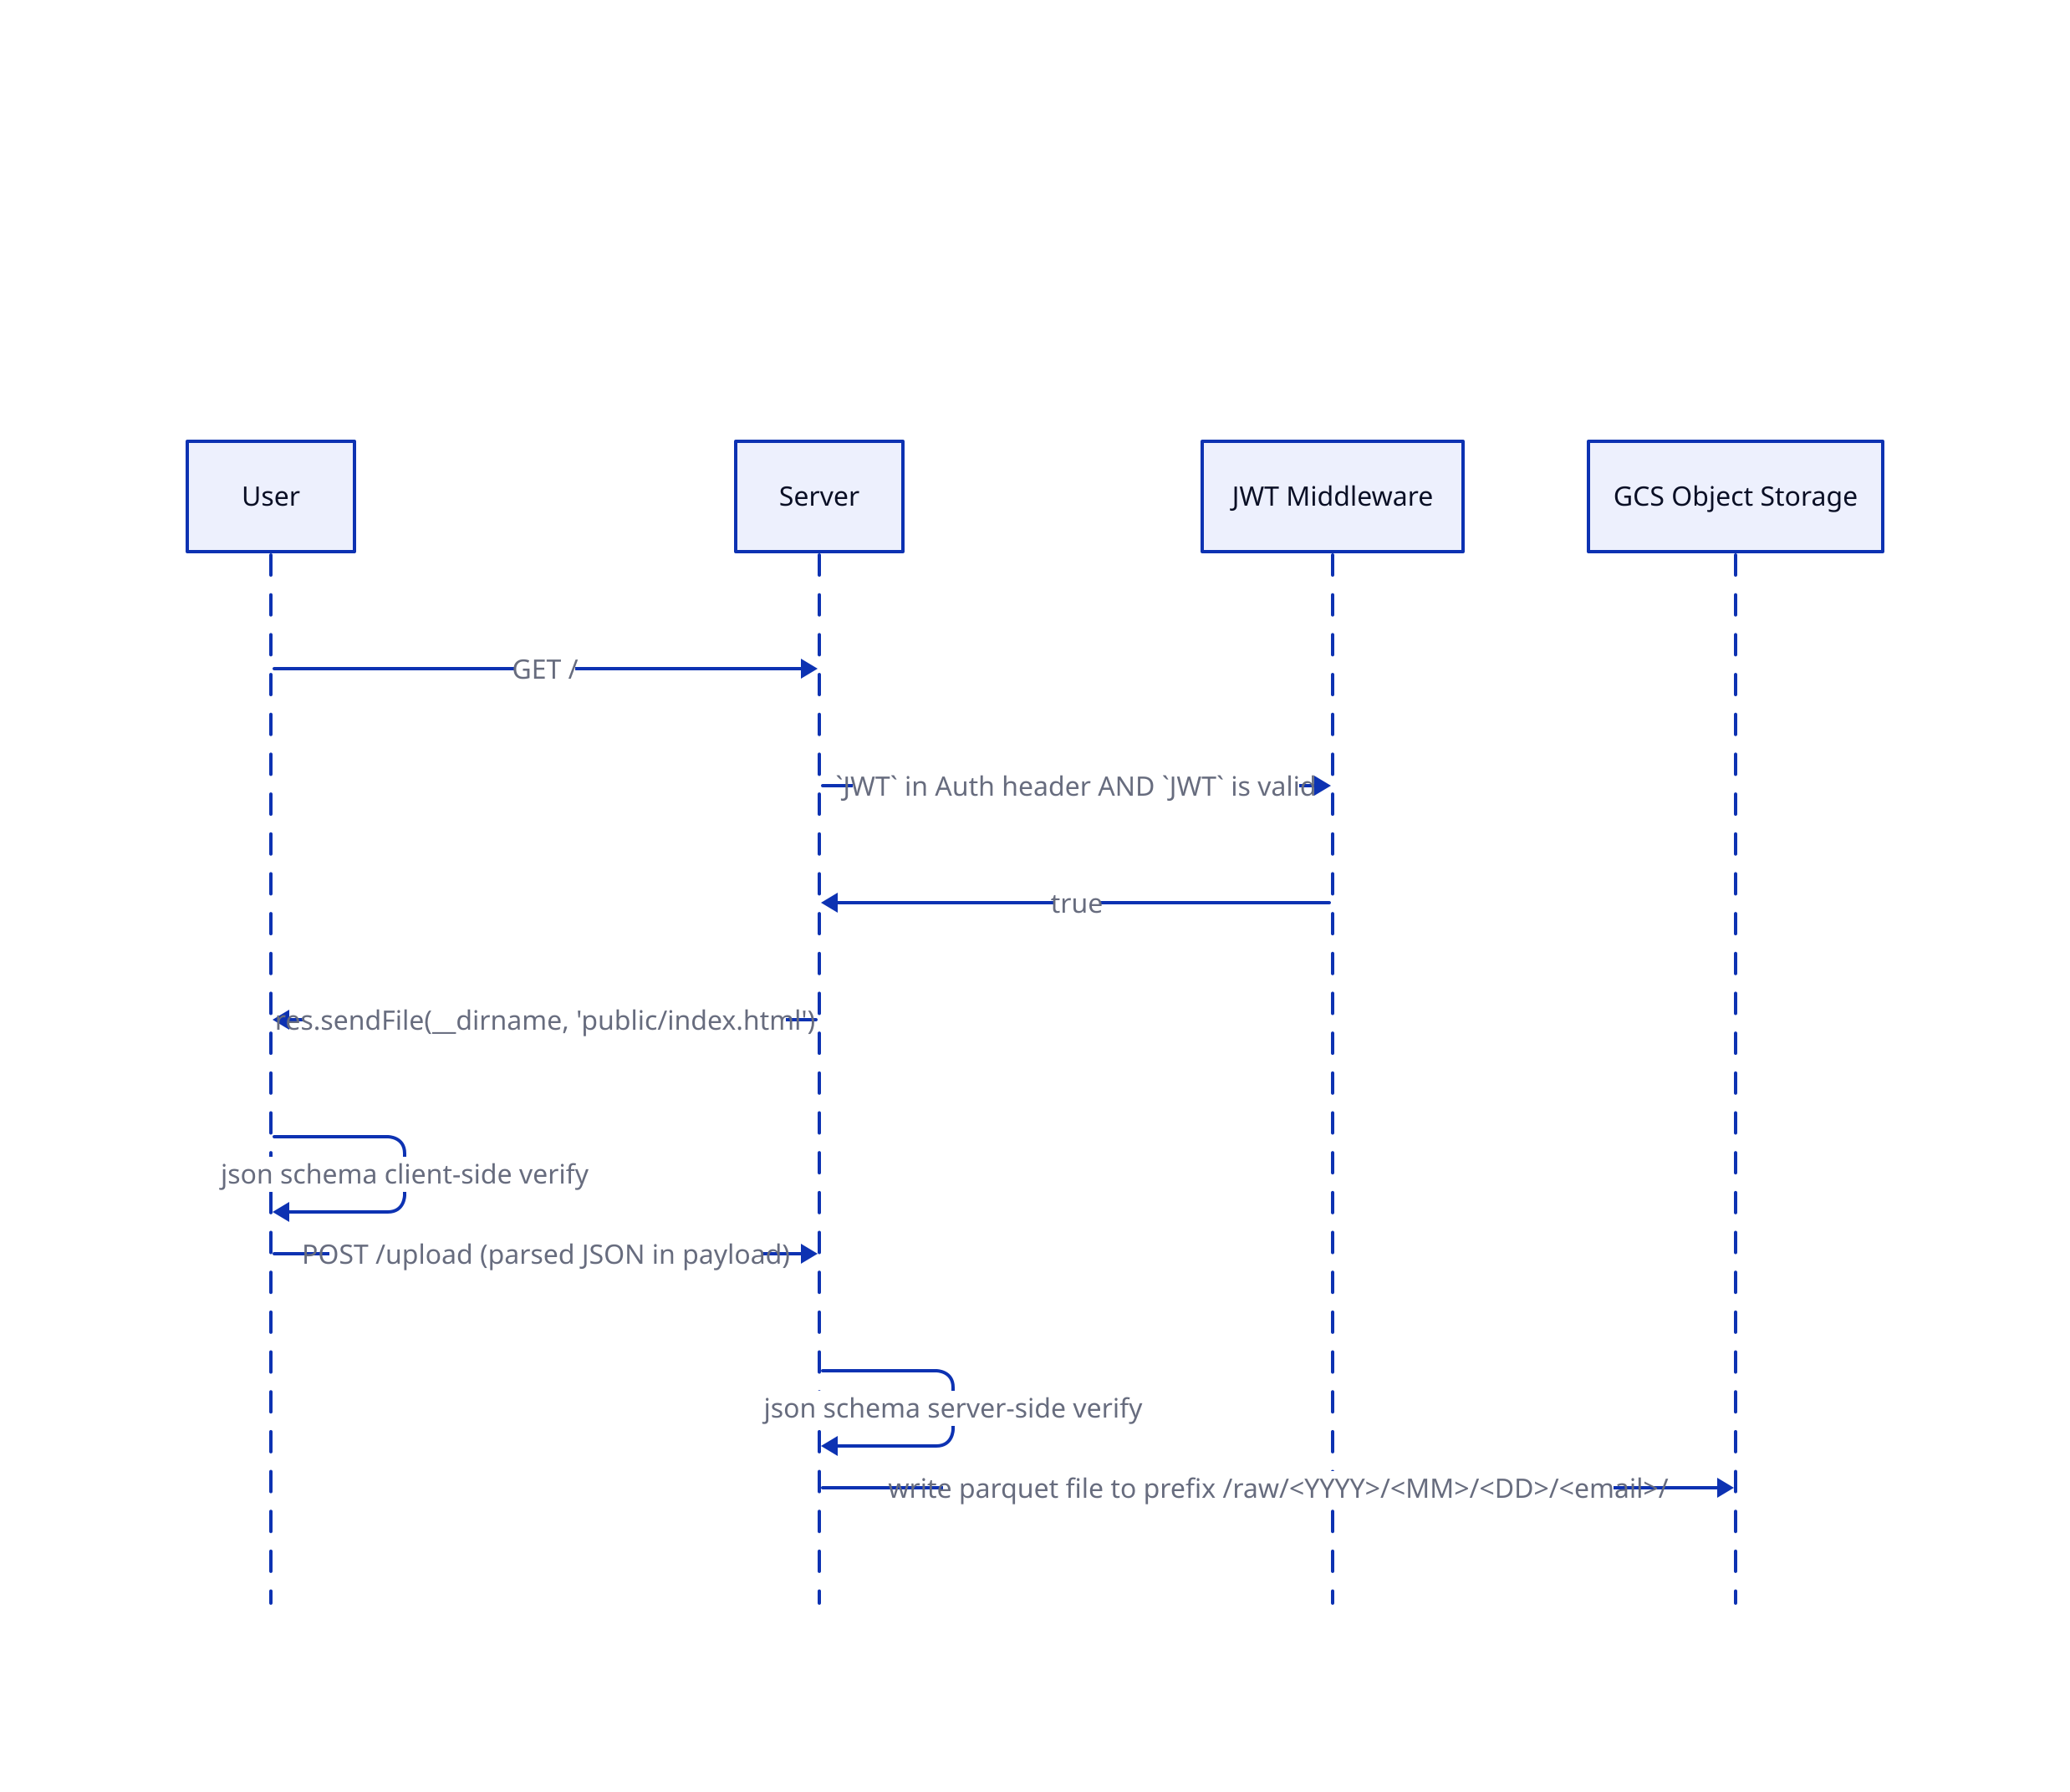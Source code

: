 title: |md
  # Authenticated User Flow
|

direction: right

"": {
  shape: sequence_diagram

  user: User
  server: Server
  middleware: JWT Middleware
  gcs: GCS Object Storage

  user -> server: GET /
  server -> middleware: `JWT` in Auth header AND `JWT` is valid
  middleware -> server: true
  server -> user: res.sendFile(__dirname, 'public/index.html')
  user -> user: json schema client-side verify
  user -> server: POST /upload (parsed JSON in payload)
  server -> server: json schema server-side verify
  server -> gcs: write parquet file to prefix /raw/<YYYY>/<MM>/<DD>/<email>/
}
